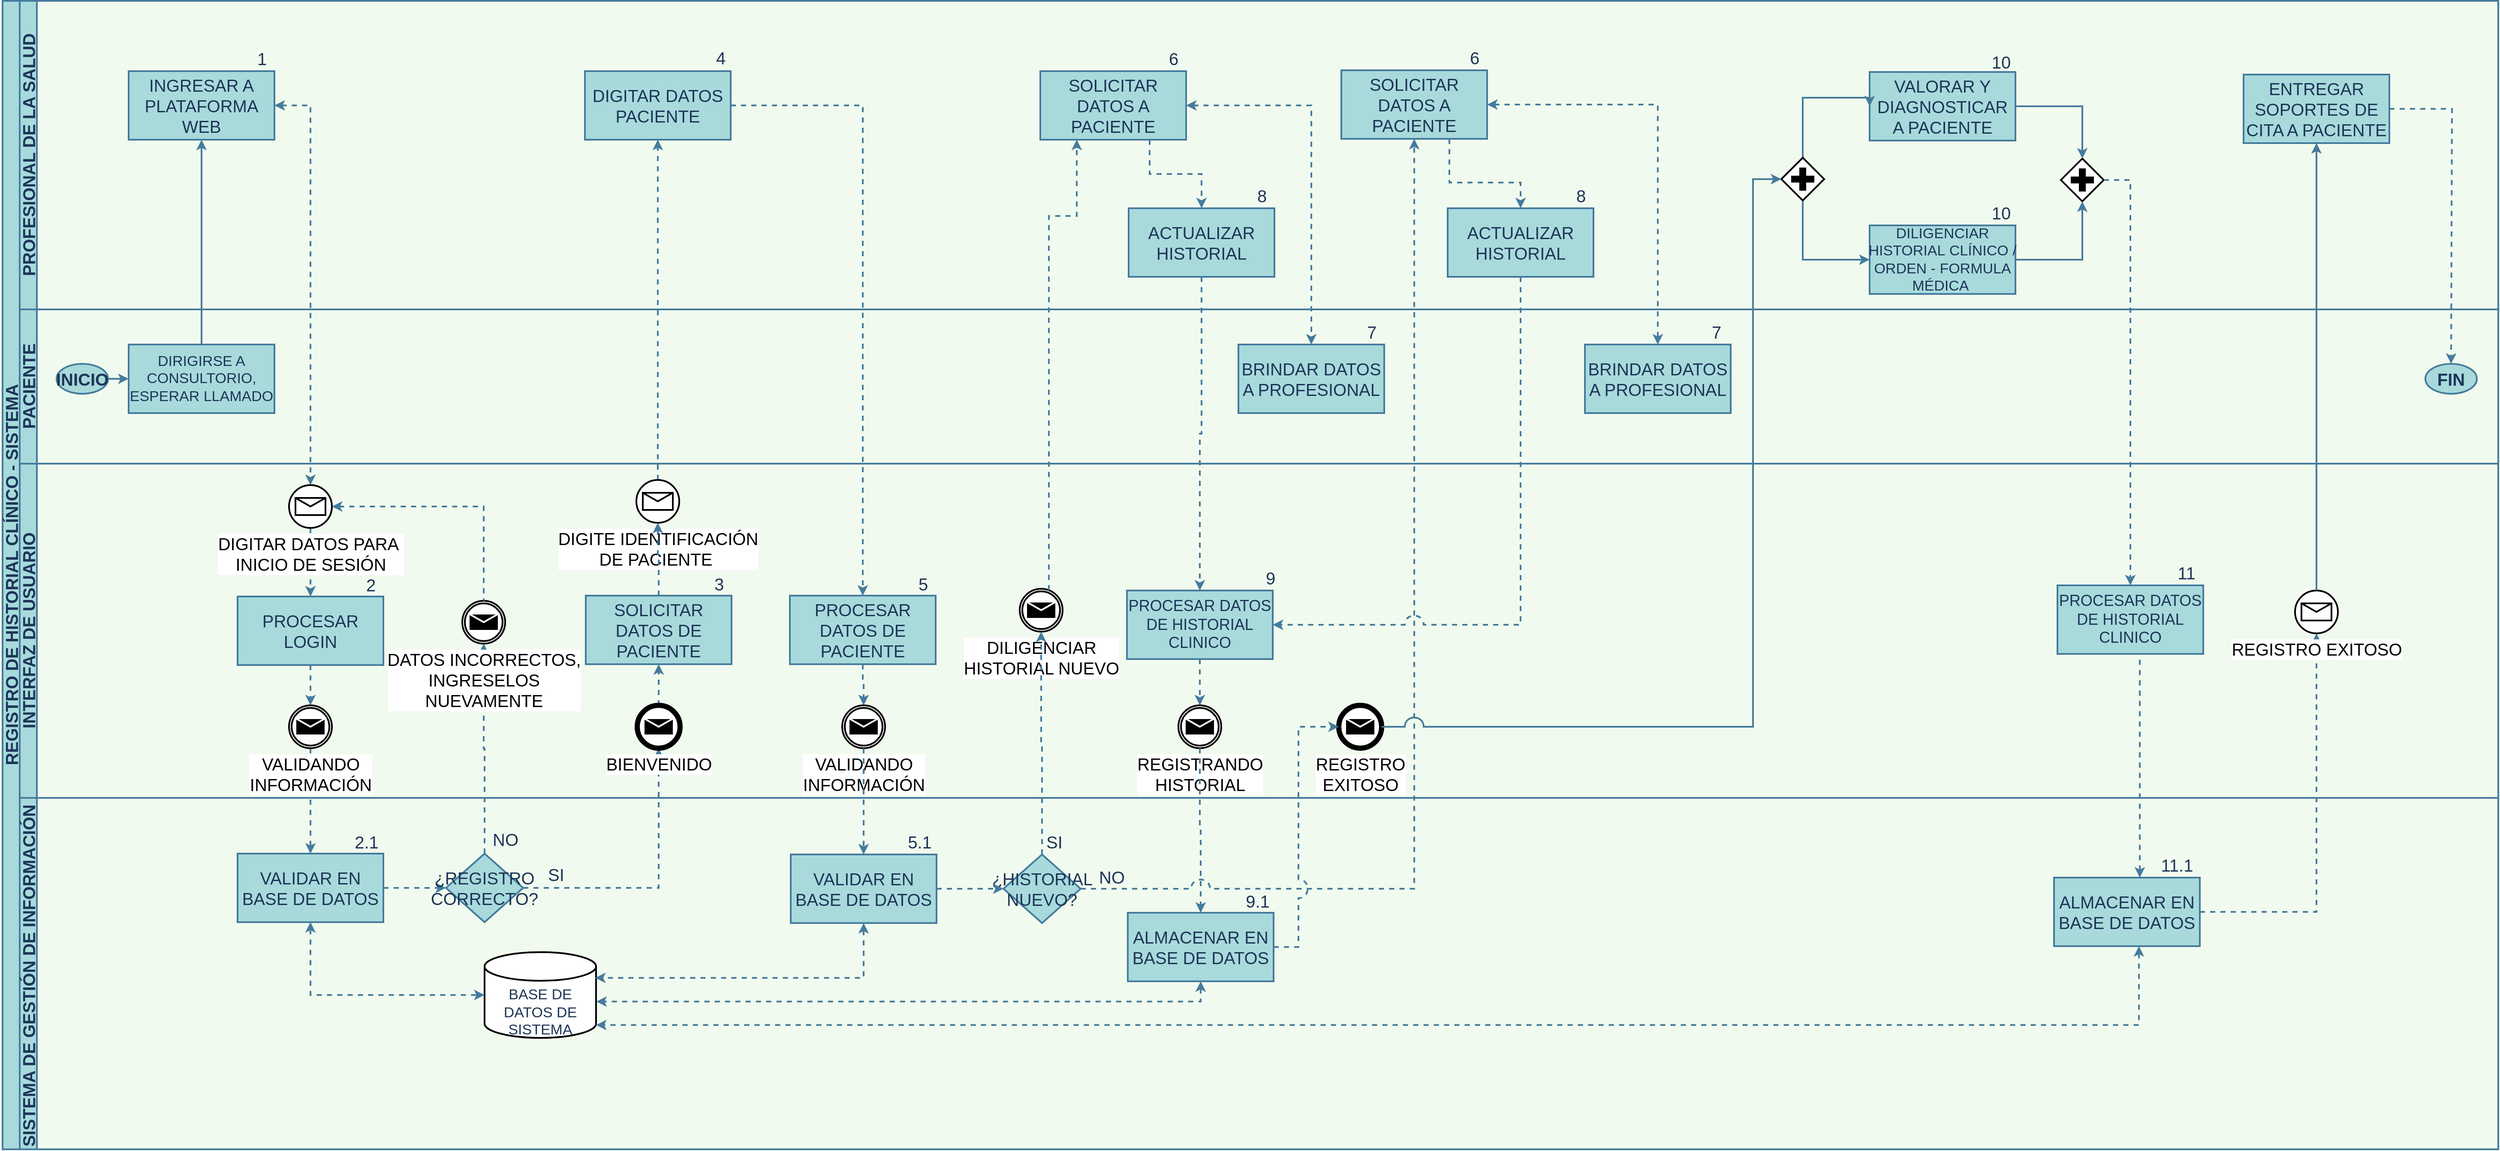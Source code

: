 <mxfile version="15.9.4" type="device"><diagram id="JYSoxw2AWvvSmy6L8tQY" name="Página-1"><mxGraphModel dx="4515" dy="1235" grid="1" gridSize="10" guides="1" tooltips="1" connect="1" arrows="1" fold="1" page="1" pageScale="1" pageWidth="2336" pageHeight="1654" background="#F1FAEE" math="0" shadow="0"><root><mxCell id="0"/><mxCell id="1" parent="0"/><mxCell id="0h0ZGXSgKMVgla4ImIc9-1" value="&lt;font style=&quot;vertical-align: inherit; font-size: 20px;&quot;&gt;&lt;font style=&quot;vertical-align: inherit; font-size: 20px;&quot;&gt;&lt;font style=&quot;vertical-align: inherit; font-size: 20px;&quot;&gt;&lt;font style=&quot;vertical-align: inherit; font-size: 20px;&quot;&gt;&lt;b style=&quot;font-size: 20px;&quot;&gt;&lt;font style=&quot;vertical-align: inherit; font-size: 20px;&quot;&gt;&lt;font style=&quot;vertical-align: inherit; font-size: 20px;&quot;&gt;&lt;font style=&quot;vertical-align: inherit; font-size: 20px;&quot;&gt;&lt;font style=&quot;vertical-align: inherit; font-size: 20px;&quot;&gt;&lt;font style=&quot;vertical-align: inherit; font-size: 20px;&quot;&gt;&lt;font style=&quot;vertical-align: inherit; font-size: 20px;&quot;&gt;&lt;font style=&quot;vertical-align: inherit; font-size: 20px;&quot;&gt;&lt;font style=&quot;vertical-align: inherit; font-size: 20px;&quot;&gt;&lt;font style=&quot;vertical-align: inherit; font-size: 20px;&quot;&gt;&lt;font style=&quot;vertical-align: inherit; font-size: 20px;&quot;&gt;&lt;font style=&quot;vertical-align: inherit; font-size: 20px;&quot;&gt;&lt;font style=&quot;vertical-align: inherit; font-size: 20px;&quot;&gt;&lt;font style=&quot;vertical-align: inherit; font-size: 20px;&quot;&gt;&lt;font style=&quot;vertical-align: inherit; font-size: 20px;&quot;&gt;REGISTRO DE HISTORIAL CLÍNICO - SISTEMA&lt;/font&gt;&lt;/font&gt;&lt;br style=&quot;font-size: 20px;&quot;&gt;&lt;/font&gt;&lt;/font&gt;&lt;/font&gt;&lt;/font&gt;&lt;/font&gt;&lt;/font&gt;&lt;/font&gt;&lt;/font&gt;&lt;/font&gt;&lt;/font&gt;&lt;/font&gt;&lt;/font&gt;&lt;/b&gt;&lt;/font&gt;&lt;/font&gt;&lt;/font&gt;&lt;/font&gt;" style="swimlane;html=1;childLayout=stackLayout;resizeParent=1;resizeParentMax=0;horizontal=0;startSize=20;horizontalStack=0;fillColor=#A8DADC;strokeColor=#457B9D;fontColor=#1D3557;rounded=0;fontSize=20;fontStyle=0;movable=1;resizable=1;rotatable=1;deletable=1;editable=1;connectable=1;strokeWidth=2;" parent="1" vertex="1"><mxGeometry x="119" y="227" width="2910" height="1340" as="geometry"/></mxCell><mxCell id="6_C3RgGMV8onaPQXF8D--33" value="&lt;font style=&quot;vertical-align: inherit; font-size: 20px;&quot;&gt;&lt;font style=&quot;vertical-align: inherit; font-size: 20px;&quot;&gt;&lt;font style=&quot;vertical-align: inherit; font-size: 20px;&quot;&gt;&lt;font style=&quot;vertical-align: inherit; font-size: 20px;&quot;&gt;&lt;font style=&quot;vertical-align: inherit; font-size: 20px;&quot;&gt;&lt;font style=&quot;vertical-align: inherit; font-size: 20px;&quot;&gt;PROFESIONAL DE LA SALUD&lt;/font&gt;&lt;/font&gt;&lt;/font&gt;&lt;/font&gt;&lt;/font&gt;&lt;/font&gt;" style="swimlane;html=1;startSize=20;horizontal=0;fillColor=#A8DADC;strokeColor=#457B9D;fontColor=#1D3557;rounded=0;fontSize=20;fontStyle=1;movable=1;resizable=1;rotatable=1;deletable=1;editable=1;connectable=1;strokeWidth=2;" parent="0h0ZGXSgKMVgla4ImIc9-1" vertex="1"><mxGeometry x="20" width="2890" height="360" as="geometry"/></mxCell><mxCell id="yGRc94hJCYV7UcVCG93I-88" value="VALORAR Y DIAGNOSTICAR A PACIENTE" style="rounded=0;whiteSpace=wrap;html=1;fontSize=20;fontColor=#1D3557;strokeColor=#457B9D;fillColor=#A8DADC;align=center;verticalAlign=middle;movable=1;resizable=1;rotatable=1;deletable=1;editable=1;connectable=1;strokeWidth=2;" parent="6_C3RgGMV8onaPQXF8D--33" vertex="1"><mxGeometry x="2157" y="83" width="170" height="80" as="geometry"/></mxCell><mxCell id="yGRc94hJCYV7UcVCG93I-92" style="edgeStyle=orthogonalEdgeStyle;rounded=0;jumpStyle=arc;jumpSize=22;orthogonalLoop=1;jettySize=auto;html=1;entryX=0;entryY=0.5;entryDx=0;entryDy=0;startArrow=none;startFill=0;endArrow=classic;endFill=1;strokeColor=#457B9D;fontSize=20;strokeWidth=2;" parent="6_C3RgGMV8onaPQXF8D--33" target="yGRc94hJCYV7UcVCG93I-88" edge="1"><mxGeometry relative="1" as="geometry"><Array as="points"><mxPoint x="2079" y="113"/></Array><mxPoint x="2079.0" y="184.0" as="sourcePoint"/></mxGeometry></mxCell><mxCell id="yGRc94hJCYV7UcVCG93I-89" value="" style="points=[[0.25,0.25,0],[0.5,0,0],[0.75,0.25,0],[1,0.5,0],[0.75,0.75,0],[0.5,1,0],[0.25,0.75,0],[0,0.5,0]];shape=mxgraph.bpmn.gateway2;html=1;verticalLabelPosition=bottom;labelBackgroundColor=#ffffff;verticalAlign=top;align=center;perimeter=rhombusPerimeter;outlineConnect=0;outline=none;symbol=none;gwType=parallel;fontSize=20;strokeWidth=2;" parent="6_C3RgGMV8onaPQXF8D--33" vertex="1"><mxGeometry x="2054" y="183" width="50" height="50" as="geometry"/></mxCell><mxCell id="dF04qxDhT-gApZoGv0Vg-26" value="ACTUALIZAR&lt;br style=&quot;font-size: 20px;&quot;&gt;HISTORIAL" style="rounded=0;whiteSpace=wrap;html=1;fontSize=20;fontColor=#1D3557;strokeColor=#457B9D;fillColor=#A8DADC;align=center;verticalAlign=middle;movable=1;resizable=1;rotatable=1;deletable=1;editable=1;connectable=1;strokeWidth=2;" parent="6_C3RgGMV8onaPQXF8D--33" vertex="1"><mxGeometry x="1665" y="242" width="170" height="80" as="geometry"/></mxCell><mxCell id="dF04qxDhT-gApZoGv0Vg-28" value="1" style="text;html=1;align=center;verticalAlign=middle;resizable=0;points=[];autosize=1;strokeColor=none;fillColor=none;fontColor=#1D3557;fontSize=20;strokeWidth=2;" parent="6_C3RgGMV8onaPQXF8D--33" vertex="1"><mxGeometry x="267" y="52" width="30" height="30" as="geometry"/></mxCell><mxCell id="dF04qxDhT-gApZoGv0Vg-32" value="4" style="text;html=1;align=center;verticalAlign=middle;resizable=0;points=[];autosize=1;strokeColor=none;fillColor=none;fontColor=#1D3557;fontSize=20;strokeWidth=2;" parent="6_C3RgGMV8onaPQXF8D--33" vertex="1"><mxGeometry x="802" y="51" width="30" height="30" as="geometry"/></mxCell><mxCell id="dF04qxDhT-gApZoGv0Vg-35" value="6" style="text;html=1;align=center;verticalAlign=middle;resizable=0;points=[];autosize=1;strokeColor=none;fillColor=none;fontColor=#1D3557;fontSize=20;strokeWidth=2;" parent="6_C3RgGMV8onaPQXF8D--33" vertex="1"><mxGeometry x="1681" y="51" width="30" height="30" as="geometry"/></mxCell><mxCell id="dF04qxDhT-gApZoGv0Vg-37" value="8" style="text;html=1;align=center;verticalAlign=middle;resizable=0;points=[];autosize=1;strokeColor=none;fillColor=none;fontColor=#1D3557;fontSize=20;strokeWidth=2;" parent="6_C3RgGMV8onaPQXF8D--33" vertex="1"><mxGeometry x="1805" y="212" width="30" height="30" as="geometry"/></mxCell><mxCell id="dF04qxDhT-gApZoGv0Vg-40" value="10" style="text;html=1;align=center;verticalAlign=middle;resizable=0;points=[];autosize=1;strokeColor=none;fillColor=none;fontColor=#1D3557;fontSize=20;strokeWidth=2;" parent="6_C3RgGMV8onaPQXF8D--33" vertex="1"><mxGeometry x="2290" y="56" width="40" height="30" as="geometry"/></mxCell><mxCell id="yGRc94hJCYV7UcVCG93I-91" value="&lt;font style=&quot;vertical-align: inherit; font-size: 17px;&quot;&gt;&lt;font style=&quot;vertical-align: inherit; font-size: 17px;&quot;&gt;&lt;font style=&quot;vertical-align: inherit; font-size: 17px;&quot;&gt;&lt;font style=&quot;vertical-align: inherit; font-size: 17px;&quot;&gt;&lt;font style=&quot;vertical-align: inherit; font-size: 17px;&quot;&gt;&lt;font style=&quot;vertical-align: inherit; font-size: 17px;&quot;&gt;&lt;font style=&quot;vertical-align: inherit; font-size: 17px;&quot;&gt;&lt;font style=&quot;vertical-align: inherit; font-size: 17px;&quot;&gt;&lt;font style=&quot;vertical-align: inherit; font-size: 17px;&quot;&gt;&lt;/font&gt;&lt;/font&gt;&lt;/font&gt;&lt;/font&gt;&lt;/font&gt;&lt;font style=&quot;vertical-align: inherit; font-size: 17px;&quot;&gt;&lt;font style=&quot;vertical-align: inherit; font-size: 17px;&quot;&gt;&lt;font style=&quot;vertical-align: inherit; font-size: 17px;&quot;&gt;&lt;font style=&quot;vertical-align: inherit; font-size: 17px;&quot;&gt;&lt;font style=&quot;vertical-align: inherit; font-size: 17px;&quot;&gt;&lt;font style=&quot;vertical-align: inherit; font-size: 17px;&quot;&gt;&lt;font style=&quot;vertical-align: inherit; font-size: 17px;&quot;&gt;&lt;font style=&quot;vertical-align: inherit; font-size: 17px;&quot;&gt;DILIGENCIAR HISTORIAL&amp;nbsp;CLÍNICO&amp;nbsp;&lt;/font&gt;&lt;/font&gt;&lt;/font&gt;&lt;/font&gt;&lt;/font&gt;&lt;/font&gt;&lt;/font&gt;&lt;/font&gt;&lt;font style=&quot;vertical-align: inherit; font-size: 17px;&quot;&gt;&lt;font style=&quot;vertical-align: inherit; font-size: 17px;&quot;&gt;&lt;font style=&quot;vertical-align: inherit; font-size: 17px;&quot;&gt;&lt;font style=&quot;vertical-align: inherit; font-size: 17px;&quot;&gt;&lt;font style=&quot;vertical-align: inherit; font-size: 17px;&quot;&gt;&lt;font style=&quot;vertical-align: inherit; font-size: 17px;&quot;&gt;&lt;font style=&quot;vertical-align: inherit; font-size: 17px;&quot;&gt;&lt;font style=&quot;vertical-align: inherit; font-size: 17px;&quot;&gt;/ ORDEN - FORMULA MÉDICA&amp;nbsp;&lt;/font&gt;&lt;/font&gt;&lt;/font&gt;&lt;/font&gt;&lt;/font&gt;&lt;/font&gt;&lt;/font&gt;&lt;/font&gt;&lt;/font&gt;&lt;/font&gt;&lt;/font&gt;&lt;/font&gt;" style="rounded=0;whiteSpace=wrap;html=1;fontSize=17;fontColor=#1D3557;strokeColor=#457B9D;fillColor=#A8DADC;align=center;verticalAlign=middle;movable=1;resizable=1;rotatable=1;deletable=1;editable=1;connectable=1;strokeWidth=2;" parent="6_C3RgGMV8onaPQXF8D--33" vertex="1"><mxGeometry x="2157" y="262" width="170" height="80" as="geometry"/></mxCell><mxCell id="yGRc94hJCYV7UcVCG93I-93" style="edgeStyle=orthogonalEdgeStyle;rounded=0;jumpStyle=arc;jumpSize=22;orthogonalLoop=1;jettySize=auto;html=1;entryX=0;entryY=0.5;entryDx=0;entryDy=0;startArrow=none;startFill=0;endArrow=classic;endFill=1;strokeColor=#457B9D;fontSize=20;strokeWidth=2;" parent="6_C3RgGMV8onaPQXF8D--33" target="yGRc94hJCYV7UcVCG93I-91" edge="1"><mxGeometry relative="1" as="geometry"><Array as="points"><mxPoint x="2079" y="302"/></Array><mxPoint x="2079.0" y="234.0" as="sourcePoint"/></mxGeometry></mxCell><mxCell id="dF04qxDhT-gApZoGv0Vg-46" value="10" style="text;html=1;align=center;verticalAlign=middle;resizable=0;points=[];autosize=1;strokeColor=none;fillColor=none;fontColor=#1D3557;fontSize=20;strokeWidth=2;" parent="6_C3RgGMV8onaPQXF8D--33" vertex="1"><mxGeometry x="2290" y="232" width="40" height="30" as="geometry"/></mxCell><mxCell id="yGRc94hJCYV7UcVCG93I-33" value="DIGITAR DATOS PACIENTE" style="rounded=0;whiteSpace=wrap;html=1;fontSize=20;fontColor=#1D3557;strokeColor=#457B9D;fillColor=#A8DADC;align=center;verticalAlign=middle;movable=1;resizable=1;rotatable=1;deletable=1;editable=1;connectable=1;strokeWidth=2;" parent="6_C3RgGMV8onaPQXF8D--33" vertex="1"><mxGeometry x="659" y="82" width="170" height="80" as="geometry"/></mxCell><mxCell id="yGRc94hJCYV7UcVCG93I-57" value="SOLICITAR DATOS A PACIENTE" style="rounded=0;whiteSpace=wrap;html=1;fontSize=20;fontColor=#1D3557;strokeColor=#457B9D;fillColor=#A8DADC;align=center;verticalAlign=middle;movable=1;resizable=1;rotatable=1;deletable=1;editable=1;connectable=1;strokeWidth=2;" parent="6_C3RgGMV8onaPQXF8D--33" vertex="1"><mxGeometry x="1541" y="81" width="170" height="80" as="geometry"/></mxCell><mxCell id="yGRc94hJCYV7UcVCG93I-94" value="" style="points=[[0.25,0.25,0],[0.5,0,0],[0.75,0.25,0],[1,0.5,0],[0.75,0.75,0],[0.5,1,0],[0.25,0.75,0],[0,0.5,0]];shape=mxgraph.bpmn.gateway2;html=1;verticalLabelPosition=bottom;labelBackgroundColor=#ffffff;verticalAlign=top;align=center;perimeter=rhombusPerimeter;outlineConnect=0;outline=none;symbol=none;gwType=parallel;fontSize=20;strokeWidth=2;" parent="6_C3RgGMV8onaPQXF8D--33" vertex="1"><mxGeometry x="2380" y="184" width="50" height="50" as="geometry"/></mxCell><mxCell id="yGRc94hJCYV7UcVCG93I-95" style="edgeStyle=orthogonalEdgeStyle;rounded=0;jumpStyle=arc;jumpSize=22;orthogonalLoop=1;jettySize=auto;html=1;entryX=0.5;entryY=0;entryDx=0;entryDy=0;entryPerimeter=0;startArrow=none;startFill=0;endArrow=classic;endFill=1;strokeColor=#457B9D;exitX=1;exitY=0.5;exitDx=0;exitDy=0;fontSize=20;strokeWidth=2;" parent="6_C3RgGMV8onaPQXF8D--33" source="yGRc94hJCYV7UcVCG93I-88" target="yGRc94hJCYV7UcVCG93I-94" edge="1"><mxGeometry relative="1" as="geometry"/></mxCell><mxCell id="yGRc94hJCYV7UcVCG93I-96" style="edgeStyle=orthogonalEdgeStyle;rounded=0;jumpStyle=arc;jumpSize=22;orthogonalLoop=1;jettySize=auto;html=1;entryX=0.5;entryY=1;entryDx=0;entryDy=0;entryPerimeter=0;startArrow=none;startFill=0;endArrow=classic;endFill=1;strokeColor=#457B9D;exitX=1;exitY=0.5;exitDx=0;exitDy=0;fontSize=20;strokeWidth=2;" parent="6_C3RgGMV8onaPQXF8D--33" source="yGRc94hJCYV7UcVCG93I-91" target="yGRc94hJCYV7UcVCG93I-94" edge="1"><mxGeometry relative="1" as="geometry"/></mxCell><mxCell id="LtD9q6KSTszCAynQU3Rv-13" style="edgeStyle=orthogonalEdgeStyle;rounded=0;orthogonalLoop=1;jettySize=auto;html=1;exitX=0.75;exitY=1;exitDx=0;exitDy=0;strokeColor=#457B9D;strokeWidth=2;dashed=1;fontSize=20;" parent="6_C3RgGMV8onaPQXF8D--33" source="LtD9q6KSTszCAynQU3Rv-8" target="LtD9q6KSTszCAynQU3Rv-12" edge="1"><mxGeometry relative="1" as="geometry"/></mxCell><mxCell id="LtD9q6KSTszCAynQU3Rv-8" value="SOLICITAR DATOS A PACIENTE" style="rounded=0;whiteSpace=wrap;html=1;fontSize=20;fontColor=#1D3557;strokeColor=#457B9D;fillColor=#A8DADC;align=center;verticalAlign=middle;movable=1;resizable=1;rotatable=1;deletable=1;editable=1;connectable=1;strokeWidth=2;" parent="6_C3RgGMV8onaPQXF8D--33" vertex="1"><mxGeometry x="1190" y="82" width="170" height="80" as="geometry"/></mxCell><mxCell id="LtD9q6KSTszCAynQU3Rv-12" value="ACTUALIZAR&lt;br style=&quot;font-size: 20px;&quot;&gt;HISTORIAL" style="rounded=0;whiteSpace=wrap;html=1;fontSize=20;fontColor=#1D3557;strokeColor=#457B9D;fillColor=#A8DADC;align=center;verticalAlign=middle;movable=1;resizable=1;rotatable=1;deletable=1;editable=1;connectable=1;strokeWidth=2;" parent="6_C3RgGMV8onaPQXF8D--33" vertex="1"><mxGeometry x="1293" y="242" width="170" height="80" as="geometry"/></mxCell><mxCell id="LtD9q6KSTszCAynQU3Rv-31" value="6" style="text;html=1;align=center;verticalAlign=middle;resizable=0;points=[];autosize=1;strokeColor=none;fillColor=none;fontColor=#1D3557;fontSize=20;strokeWidth=2;" parent="6_C3RgGMV8onaPQXF8D--33" vertex="1"><mxGeometry x="1330" y="52" width="30" height="30" as="geometry"/></mxCell><mxCell id="LtD9q6KSTszCAynQU3Rv-33" value="8" style="text;html=1;align=center;verticalAlign=middle;resizable=0;points=[];autosize=1;strokeColor=none;fillColor=none;fontColor=#1D3557;fontSize=20;strokeWidth=2;" parent="6_C3RgGMV8onaPQXF8D--33" vertex="1"><mxGeometry x="1433" y="212" width="30" height="30" as="geometry"/></mxCell><mxCell id="yGRc94hJCYV7UcVCG93I-70" style="edgeStyle=orthogonalEdgeStyle;rounded=0;orthogonalLoop=1;jettySize=auto;html=1;dashed=1;startArrow=none;startFill=0;endArrow=classic;endFill=1;strokeColor=#457B9D;strokeWidth=2;fontSize=20;entryX=0.5;entryY=0;entryDx=0;entryDy=0;" parent="6_C3RgGMV8onaPQXF8D--33" source="yGRc94hJCYV7UcVCG93I-57" target="dF04qxDhT-gApZoGv0Vg-26" edge="1"><mxGeometry relative="1" as="geometry"><Array as="points"><mxPoint x="1667" y="212"/><mxPoint x="1750" y="212"/></Array><mxPoint x="1765" y="242" as="targetPoint"/></mxGeometry></mxCell><mxCell id="yGRc94hJCYV7UcVCG93I-102" value="ENTREGAR SOPORTES DE CITA A PACIENTE" style="rounded=0;whiteSpace=wrap;html=1;fontSize=20;fontColor=#1D3557;strokeColor=#457B9D;fillColor=#A8DADC;align=center;verticalAlign=middle;movable=1;resizable=1;rotatable=1;deletable=1;editable=1;connectable=1;strokeWidth=2;" parent="6_C3RgGMV8onaPQXF8D--33" vertex="1"><mxGeometry x="2593" y="86" width="170" height="80" as="geometry"/></mxCell><mxCell id="yGRc94hJCYV7UcVCG93I-5" value="INGRESAR A PLATAFORMA WEB" style="rounded=0;whiteSpace=wrap;html=1;fontSize=20;fontColor=#1D3557;strokeColor=#457B9D;fillColor=#A8DADC;align=center;verticalAlign=middle;movable=1;resizable=1;rotatable=1;deletable=1;editable=1;connectable=1;strokeWidth=2;" parent="6_C3RgGMV8onaPQXF8D--33" vertex="1"><mxGeometry x="127" y="82" width="170" height="80" as="geometry"/></mxCell><mxCell id="dF04qxDhT-gApZoGv0Vg-23" style="edgeStyle=orthogonalEdgeStyle;rounded=0;jumpSize=3;orthogonalLoop=1;jettySize=auto;html=1;dashed=1;fontColor=#1D3557;startArrow=classic;startFill=1;strokeColor=#457B9D;strokeWidth=2;exitX=1;exitY=0.5;exitDx=0;exitDy=0;fontSize=20;entryX=0.5;entryY=0;entryDx=0;entryDy=0;" parent="0h0ZGXSgKMVgla4ImIc9-1" source="yGRc94hJCYV7UcVCG93I-57" target="yGRc94hJCYV7UcVCG93I-65" edge="1"><mxGeometry relative="1" as="geometry"><Array as="points"><mxPoint x="1930" y="121"/></Array><mxPoint x="1932" y="311" as="targetPoint"/></mxGeometry></mxCell><mxCell id="dF04qxDhT-gApZoGv0Vg-7" style="edgeStyle=orthogonalEdgeStyle;rounded=0;orthogonalLoop=1;jettySize=auto;html=1;startArrow=none;startFill=0;entryX=0.5;entryY=1;entryDx=0;entryDy=0;entryPerimeter=0;dashed=1;exitX=1;exitY=0.5;exitDx=0;exitDy=0;strokeColor=#457B9D;strokeWidth=2;fontSize=20;" parent="0h0ZGXSgKMVgla4ImIc9-1" source="yGRc94hJCYV7UcVCG93I-18" target="yGRc94hJCYV7UcVCG93I-29" edge="1"><mxGeometry relative="1" as="geometry"><mxPoint x="672.0" y="862" as="targetPoint"/><mxPoint x="552.0" y="1032" as="sourcePoint"/><Array as="points"><mxPoint x="765" y="1035"/></Array></mxGeometry></mxCell><mxCell id="dF04qxDhT-gApZoGv0Vg-56" style="edgeStyle=orthogonalEdgeStyle;rounded=0;jumpSize=3;orthogonalLoop=1;jettySize=auto;html=1;entryX=0.5;entryY=1;entryDx=0;entryDy=0;entryPerimeter=0;dashed=1;fontColor=#1D3557;startArrow=none;startFill=0;endArrow=classic;endFill=1;strokeColor=#457B9D;strokeWidth=2;fontSize=20;" parent="0h0ZGXSgKMVgla4ImIc9-1" source="dF04qxDhT-gApZoGv0Vg-24" target="yGRc94hJCYV7UcVCG93I-100" edge="1"><mxGeometry relative="1" as="geometry"/></mxCell><mxCell id="yGRc94hJCYV7UcVCG93I-7" style="edgeStyle=orthogonalEdgeStyle;rounded=0;orthogonalLoop=1;jettySize=auto;html=1;startArrow=classic;startFill=1;dashed=1;entryX=0.5;entryY=0;entryDx=0;entryDy=0;entryPerimeter=0;strokeColor=#457B9D;strokeWidth=2;fontSize=20;" parent="0h0ZGXSgKMVgla4ImIc9-1" source="yGRc94hJCYV7UcVCG93I-5" target="yGRc94hJCYV7UcVCG93I-8" edge="1"><mxGeometry relative="1" as="geometry"><mxPoint x="360" y="460" as="targetPoint"/></mxGeometry></mxCell><mxCell id="dF04qxDhT-gApZoGv0Vg-49" style="edgeStyle=orthogonalEdgeStyle;rounded=0;jumpSize=3;orthogonalLoop=1;jettySize=auto;html=1;dashed=1;fontColor=#1D3557;startArrow=none;startFill=0;strokeColor=#457B9D;strokeWidth=2;fontSize=20;" parent="0h0ZGXSgKMVgla4ImIc9-1" source="yGRc94hJCYV7UcVCG93I-11" target="yGRc94hJCYV7UcVCG93I-13" edge="1"><mxGeometry relative="1" as="geometry"/></mxCell><mxCell id="dF04qxDhT-gApZoGv0Vg-52" style="edgeStyle=orthogonalEdgeStyle;rounded=0;jumpSize=3;orthogonalLoop=1;jettySize=auto;html=1;dashed=1;fontColor=#1D3557;startArrow=none;startFill=0;strokeColor=#457B9D;strokeWidth=2;fontSize=20;" parent="0h0ZGXSgKMVgla4ImIc9-1" source="yGRc94hJCYV7UcVCG93I-18" target="yGRc94hJCYV7UcVCG93I-26" edge="1"><mxGeometry relative="1" as="geometry"/></mxCell><mxCell id="dF04qxDhT-gApZoGv0Vg-54" style="edgeStyle=orthogonalEdgeStyle;rounded=0;jumpSize=3;orthogonalLoop=1;jettySize=auto;html=1;entryX=0.5;entryY=1;entryDx=0;entryDy=0;dashed=1;fontColor=#1D3557;startArrow=none;startFill=0;strokeColor=#457B9D;strokeWidth=2;fontSize=20;" parent="0h0ZGXSgKMVgla4ImIc9-1" source="yGRc94hJCYV7UcVCG93I-34" target="yGRc94hJCYV7UcVCG93I-33" edge="1"><mxGeometry relative="1" as="geometry"/></mxCell><mxCell id="dF04qxDhT-gApZoGv0Vg-11" style="edgeStyle=orthogonalEdgeStyle;rounded=0;orthogonalLoop=1;jettySize=auto;html=1;entryX=0.5;entryY=0;entryDx=0;entryDy=0;dashed=1;startArrow=none;startFill=0;endArrow=classic;endFill=1;exitX=1;exitY=0.5;exitDx=0;exitDy=0;strokeColor=#457B9D;strokeWidth=2;fontSize=20;" parent="0h0ZGXSgKMVgla4ImIc9-1" source="yGRc94hJCYV7UcVCG93I-33" target="yGRc94hJCYV7UcVCG93I-38" edge="1"><mxGeometry relative="1" as="geometry"><mxPoint x="742.0" y="112" as="sourcePoint"/><mxPoint x="819.96" y="651.68" as="targetPoint"/></mxGeometry></mxCell><mxCell id="dF04qxDhT-gApZoGv0Vg-25" style="edgeStyle=orthogonalEdgeStyle;rounded=0;jumpSize=3;orthogonalLoop=1;jettySize=auto;html=1;dashed=1;fontColor=#1D3557;startArrow=classic;startFill=1;strokeColor=#457B9D;strokeWidth=2;endArrow=none;endFill=0;fontSize=20;entryX=0.5;entryY=1;entryDx=0;entryDy=0;" parent="0h0ZGXSgKMVgla4ImIc9-1" source="dF04qxDhT-gApZoGv0Vg-24" edge="1" target="dF04qxDhT-gApZoGv0Vg-43"><mxGeometry relative="1" as="geometry"><mxPoint x="2214" y="681" as="targetPoint"/><Array as="points"><mxPoint x="2492" y="762"/></Array></mxGeometry></mxCell><mxCell id="dF04qxDhT-gApZoGv0Vg-45" style="edgeStyle=orthogonalEdgeStyle;rounded=0;jumpSize=3;orthogonalLoop=1;jettySize=auto;html=1;dashed=1;fontColor=#1D3557;startArrow=none;startFill=0;strokeColor=#457B9D;strokeWidth=2;fontSize=20;exitX=1;exitY=0.5;exitDx=0;exitDy=0;exitPerimeter=0;" parent="0h0ZGXSgKMVgla4ImIc9-1" source="yGRc94hJCYV7UcVCG93I-94" target="dF04qxDhT-gApZoGv0Vg-43" edge="1"><mxGeometry relative="1" as="geometry"/></mxCell><mxCell id="0h0ZGXSgKMVgla4ImIc9-2" value="&lt;font style=&quot;vertical-align: inherit; font-size: 20px;&quot;&gt;&lt;font style=&quot;vertical-align: inherit; font-size: 20px;&quot;&gt;PACIENTE&lt;/font&gt;&lt;/font&gt;" style="swimlane;html=1;startSize=20;horizontal=0;fillColor=#A8DADC;strokeColor=#457B9D;fontColor=#1D3557;rounded=0;fontSize=20;movable=1;resizable=1;rotatable=1;deletable=1;editable=1;connectable=1;strokeWidth=2;" parent="0h0ZGXSgKMVgla4ImIc9-1" vertex="1"><mxGeometry x="20" y="360" width="2890" height="180" as="geometry"/></mxCell><mxCell id="jl_tPAr81o2BiVyRspy7-7" style="edgeStyle=orthogonalEdgeStyle;rounded=0;orthogonalLoop=1;jettySize=auto;html=1;exitX=1;exitY=0.5;exitDx=0;exitDy=0;entryX=0;entryY=0.5;entryDx=0;entryDy=0;fontSize=17;strokeColor=#457B9D;strokeWidth=2;" parent="0h0ZGXSgKMVgla4ImIc9-2" source="0h0ZGXSgKMVgla4ImIc9-41" target="yGRc94hJCYV7UcVCG93I-3" edge="1"><mxGeometry relative="1" as="geometry"/></mxCell><mxCell id="0h0ZGXSgKMVgla4ImIc9-41" value="INICIO" style="ellipse;whiteSpace=wrap;html=1;fontSize=20;fontColor=#1D3557;strokeColor=#457B9D;fillColor=#A8DADC;align=center;verticalAlign=middle;fontStyle=1;movable=1;resizable=1;rotatable=1;deletable=1;editable=1;connectable=1;strokeWidth=2;" parent="0h0ZGXSgKMVgla4ImIc9-2" vertex="1"><mxGeometry x="43" y="63.5" width="60" height="35" as="geometry"/></mxCell><mxCell id="yGRc94hJCYV7UcVCG93I-3" value="DIRIGIRSE A CONSULTORIO, ESPERAR LLAMADO" style="rounded=0;whiteSpace=wrap;html=1;fontSize=17;fontColor=#1D3557;strokeColor=#457B9D;fillColor=#A8DADC;align=center;verticalAlign=middle;movable=1;resizable=1;rotatable=1;deletable=1;editable=1;connectable=1;strokeWidth=2;" parent="0h0ZGXSgKMVgla4ImIc9-2" vertex="1"><mxGeometry x="127" y="41" width="170" height="80" as="geometry"/></mxCell><mxCell id="yGRc94hJCYV7UcVCG93I-65" value="BRINDAR DATOS A PROFESIONAL" style="rounded=0;whiteSpace=wrap;html=1;fontSize=20;fontColor=#1D3557;strokeColor=#457B9D;fillColor=#A8DADC;align=center;verticalAlign=middle;movable=1;resizable=1;rotatable=1;deletable=1;editable=1;connectable=1;strokeWidth=2;" parent="0h0ZGXSgKMVgla4ImIc9-2" vertex="1"><mxGeometry x="1825" y="41" width="170" height="80" as="geometry"/></mxCell><mxCell id="dF04qxDhT-gApZoGv0Vg-36" value="7" style="text;html=1;align=center;verticalAlign=middle;resizable=0;points=[];autosize=1;strokeColor=none;fillColor=none;fontColor=#1D3557;fontSize=20;strokeWidth=2;" parent="0h0ZGXSgKMVgla4ImIc9-2" vertex="1"><mxGeometry x="1963" y="11" width="30" height="30" as="geometry"/></mxCell><mxCell id="LtD9q6KSTszCAynQU3Rv-14" value="BRINDAR DATOS A PROFESIONAL" style="rounded=0;whiteSpace=wrap;html=1;fontSize=20;fontColor=#1D3557;strokeColor=#457B9D;fillColor=#A8DADC;align=center;verticalAlign=middle;movable=1;resizable=1;rotatable=1;deletable=1;editable=1;connectable=1;strokeWidth=2;" parent="0h0ZGXSgKMVgla4ImIc9-2" vertex="1"><mxGeometry x="1421" y="41" width="170" height="80" as="geometry"/></mxCell><mxCell id="LtD9q6KSTszCAynQU3Rv-32" value="7" style="text;html=1;align=center;verticalAlign=middle;resizable=0;points=[];autosize=1;strokeColor=none;fillColor=none;fontColor=#1D3557;fontSize=20;strokeWidth=2;" parent="0h0ZGXSgKMVgla4ImIc9-2" vertex="1"><mxGeometry x="1561" y="11" width="30" height="30" as="geometry"/></mxCell><mxCell id="yGRc94hJCYV7UcVCG93I-104" value="FIN" style="ellipse;whiteSpace=wrap;html=1;fontSize=20;fontColor=#1D3557;strokeColor=#457B9D;fillColor=#A8DADC;align=center;verticalAlign=middle;fontStyle=1;movable=1;resizable=1;rotatable=1;deletable=1;editable=1;connectable=1;strokeWidth=2;" parent="0h0ZGXSgKMVgla4ImIc9-2" vertex="1"><mxGeometry x="2805" y="63.5" width="60" height="35" as="geometry"/></mxCell><mxCell id="0h0ZGXSgKMVgla4ImIc9-3" value="&lt;font style=&quot;vertical-align: inherit; font-size: 20px;&quot;&gt;&lt;font style=&quot;vertical-align: inherit; font-size: 20px;&quot;&gt;&lt;font style=&quot;vertical-align: inherit; font-size: 20px;&quot;&gt;&lt;font style=&quot;vertical-align: inherit; font-size: 20px;&quot;&gt;INTERFAZ DE USUARIO&lt;/font&gt;&lt;/font&gt;&lt;/font&gt;&lt;/font&gt;" style="swimlane;html=1;startSize=20;horizontal=0;fillColor=#A8DADC;strokeColor=#457B9D;fontColor=#1D3557;rounded=0;fontSize=20;movable=1;resizable=1;rotatable=1;deletable=1;editable=1;connectable=1;strokeWidth=2;" parent="0h0ZGXSgKMVgla4ImIc9-1" vertex="1"><mxGeometry x="20" y="540" width="2890" height="390" as="geometry"/></mxCell><mxCell id="yGRc94hJCYV7UcVCG93I-10" style="edgeStyle=orthogonalEdgeStyle;rounded=0;orthogonalLoop=1;jettySize=auto;html=1;entryX=0.5;entryY=0;entryDx=0;entryDy=0;dashed=1;startArrow=none;startFill=0;strokeColor=#457B9D;strokeWidth=2;fontSize=20;" parent="0h0ZGXSgKMVgla4ImIc9-3" source="yGRc94hJCYV7UcVCG93I-8" target="yGRc94hJCYV7UcVCG93I-9" edge="1"><mxGeometry relative="1" as="geometry"/></mxCell><mxCell id="yGRc94hJCYV7UcVCG93I-8" value="DIGITAR DATOS PARA&amp;nbsp;&lt;br style=&quot;font-size: 20px;&quot;&gt;INICIO DE SESIÓN&lt;br style=&quot;font-size: 20px;&quot;&gt;" style="points=[[0.145,0.145,0],[0.5,0,0],[0.855,0.145,0],[1,0.5,0],[0.855,0.855,0],[0.5,1,0],[0.145,0.855,0],[0,0.5,0]];shape=mxgraph.bpmn.event;html=1;verticalLabelPosition=bottom;labelBackgroundColor=#ffffff;verticalAlign=top;align=center;perimeter=ellipsePerimeter;outlineConnect=0;aspect=fixed;outline=standard;symbol=message;fontSize=20;strokeWidth=2;" parent="0h0ZGXSgKMVgla4ImIc9-3" vertex="1"><mxGeometry x="314" y="25" width="50" height="50" as="geometry"/></mxCell><mxCell id="dF04qxDhT-gApZoGv0Vg-50" style="edgeStyle=orthogonalEdgeStyle;rounded=0;jumpSize=3;orthogonalLoop=1;jettySize=auto;html=1;dashed=1;fontColor=#1D3557;startArrow=none;startFill=0;strokeColor=#457B9D;strokeWidth=2;fontSize=20;" parent="0h0ZGXSgKMVgla4ImIc9-3" source="yGRc94hJCYV7UcVCG93I-9" target="yGRc94hJCYV7UcVCG93I-11" edge="1"><mxGeometry relative="1" as="geometry"/></mxCell><mxCell id="yGRc94hJCYV7UcVCG93I-9" value="PROCESAR LOGIN" style="rounded=0;whiteSpace=wrap;html=1;fontSize=20;fontColor=#1D3557;strokeColor=#457B9D;fillColor=#A8DADC;align=center;verticalAlign=middle;movable=1;resizable=1;rotatable=1;deletable=1;editable=1;connectable=1;strokeWidth=2;" parent="0h0ZGXSgKMVgla4ImIc9-3" vertex="1"><mxGeometry x="254" y="155" width="170" height="80" as="geometry"/></mxCell><mxCell id="yGRc94hJCYV7UcVCG93I-11" value="VALIDANDO &lt;br style=&quot;font-size: 20px;&quot;&gt;INFORMACIÓN" style="points=[[0.145,0.145,0],[0.5,0,0],[0.855,0.145,0],[1,0.5,0],[0.855,0.855,0],[0.5,1,0],[0.145,0.855,0],[0,0.5,0]];shape=mxgraph.bpmn.event;html=1;verticalLabelPosition=bottom;labelBackgroundColor=#ffffff;verticalAlign=top;align=center;perimeter=ellipsePerimeter;outlineConnect=0;aspect=fixed;outline=throwing;symbol=message;fontSize=20;strokeWidth=2;" parent="0h0ZGXSgKMVgla4ImIc9-3" vertex="1"><mxGeometry x="314" y="282" width="50" height="50" as="geometry"/></mxCell><mxCell id="yGRc94hJCYV7UcVCG93I-26" value="DATOS INCORRECTOS,&lt;br style=&quot;font-size: 20px&quot;&gt;INGRESELOS &lt;br style=&quot;font-size: 20px&quot;&gt;NUEVAMENTE" style="points=[[0.145,0.145,0],[0.5,0,0],[0.855,0.145,0],[1,0.5,0],[0.855,0.855,0],[0.5,1,0],[0.145,0.855,0],[0,0.5,0]];shape=mxgraph.bpmn.event;html=1;verticalLabelPosition=bottom;labelBackgroundColor=#ffffff;verticalAlign=top;align=center;perimeter=ellipsePerimeter;outlineConnect=0;aspect=fixed;outline=throwing;symbol=message;fontSize=20;strokeWidth=2;" parent="0h0ZGXSgKMVgla4ImIc9-3" vertex="1"><mxGeometry x="516" y="160" width="50" height="50" as="geometry"/></mxCell><mxCell id="dF04qxDhT-gApZoGv0Vg-53" style="edgeStyle=orthogonalEdgeStyle;rounded=0;jumpSize=3;orthogonalLoop=1;jettySize=auto;html=1;entryX=0.5;entryY=1;entryDx=0;entryDy=0;dashed=1;fontColor=#1D3557;startArrow=none;startFill=0;strokeColor=#457B9D;strokeWidth=2;fontSize=20;" parent="0h0ZGXSgKMVgla4ImIc9-3" source="yGRc94hJCYV7UcVCG93I-29" target="yGRc94hJCYV7UcVCG93I-60" edge="1"><mxGeometry relative="1" as="geometry"/></mxCell><mxCell id="yGRc94hJCYV7UcVCG93I-29" value="BIENVENIDO" style="points=[[0.145,0.145,0],[0.5,0,0],[0.855,0.145,0],[1,0.5,0],[0.855,0.855,0],[0.5,1,0],[0.145,0.855,0],[0,0.5,0]];shape=mxgraph.bpmn.event;html=1;verticalLabelPosition=bottom;labelBackgroundColor=#ffffff;verticalAlign=top;align=center;perimeter=ellipsePerimeter;outlineConnect=0;aspect=fixed;outline=end;symbol=message;fontSize=20;strokeWidth=2;" parent="0h0ZGXSgKMVgla4ImIc9-3" vertex="1"><mxGeometry x="720" y="282" width="50" height="50" as="geometry"/></mxCell><mxCell id="yGRc94hJCYV7UcVCG93I-34" value="DIGITE IDENTIFICACIÓN &lt;br style=&quot;font-size: 20px;&quot;&gt;DE PACIENTE&amp;nbsp;" style="points=[[0.145,0.145,0],[0.5,0,0],[0.855,0.145,0],[1,0.5,0],[0.855,0.855,0],[0.5,1,0],[0.145,0.855,0],[0,0.5,0]];shape=mxgraph.bpmn.event;html=1;verticalLabelPosition=bottom;labelBackgroundColor=#ffffff;verticalAlign=top;align=center;perimeter=ellipsePerimeter;outlineConnect=0;aspect=fixed;outline=standard;symbol=message;fontSize=20;strokeWidth=2;" parent="0h0ZGXSgKMVgla4ImIc9-3" vertex="1"><mxGeometry x="719" y="19" width="50" height="50" as="geometry"/></mxCell><mxCell id="yGRc94hJCYV7UcVCG93I-40" style="edgeStyle=orthogonalEdgeStyle;rounded=0;orthogonalLoop=1;jettySize=auto;html=1;entryX=0.5;entryY=0;entryDx=0;entryDy=0;entryPerimeter=0;dashed=1;startArrow=none;startFill=0;endArrow=classic;endFill=1;strokeColor=#457B9D;strokeWidth=2;fontSize=20;" parent="0h0ZGXSgKMVgla4ImIc9-3" source="yGRc94hJCYV7UcVCG93I-38" target="yGRc94hJCYV7UcVCG93I-39" edge="1"><mxGeometry relative="1" as="geometry"/></mxCell><mxCell id="yGRc94hJCYV7UcVCG93I-38" value="PROCESAR DATOS DE PACIENTE" style="rounded=0;whiteSpace=wrap;html=1;fontSize=20;fontColor=#1D3557;strokeColor=#457B9D;fillColor=#A8DADC;align=center;verticalAlign=middle;movable=1;resizable=1;rotatable=1;deletable=1;editable=1;connectable=1;strokeWidth=2;" parent="0h0ZGXSgKMVgla4ImIc9-3" vertex="1"><mxGeometry x="898" y="154" width="170" height="80" as="geometry"/></mxCell><mxCell id="yGRc94hJCYV7UcVCG93I-39" value="VALIDANDO &lt;br style=&quot;font-size: 20px;&quot;&gt;INFORMACIÓN" style="points=[[0.145,0.145,0],[0.5,0,0],[0.855,0.145,0],[1,0.5,0],[0.855,0.855,0],[0.5,1,0],[0.145,0.855,0],[0,0.5,0]];shape=mxgraph.bpmn.event;html=1;verticalLabelPosition=bottom;labelBackgroundColor=#ffffff;verticalAlign=top;align=center;perimeter=ellipsePerimeter;outlineConnect=0;aspect=fixed;outline=throwing;symbol=message;fontSize=20;strokeWidth=2;" parent="0h0ZGXSgKMVgla4ImIc9-3" vertex="1"><mxGeometry x="959" y="282" width="50" height="50" as="geometry"/></mxCell><mxCell id="dF04qxDhT-gApZoGv0Vg-55" style="edgeStyle=orthogonalEdgeStyle;rounded=0;jumpSize=3;orthogonalLoop=1;jettySize=auto;html=1;dashed=1;fontColor=#1D3557;startArrow=none;startFill=0;strokeColor=#457B9D;strokeWidth=2;fontSize=20;" parent="0h0ZGXSgKMVgla4ImIc9-3" source="yGRc94hJCYV7UcVCG93I-60" target="yGRc94hJCYV7UcVCG93I-34" edge="1"><mxGeometry relative="1" as="geometry"/></mxCell><mxCell id="yGRc94hJCYV7UcVCG93I-60" value="SOLICITAR DATOS DE PACIENTE" style="rounded=0;whiteSpace=wrap;html=1;fontSize=20;fontColor=#1D3557;strokeColor=#457B9D;fillColor=#A8DADC;align=center;verticalAlign=middle;movable=1;resizable=1;rotatable=1;deletable=1;editable=1;connectable=1;strokeWidth=2;" parent="0h0ZGXSgKMVgla4ImIc9-3" vertex="1"><mxGeometry x="660" y="154" width="170" height="80" as="geometry"/></mxCell><mxCell id="yGRc94hJCYV7UcVCG93I-100" value="REGISTRO EXITOSO" style="points=[[0.145,0.145,0],[0.5,0,0],[0.855,0.145,0],[1,0.5,0],[0.855,0.855,0],[0.5,1,0],[0.145,0.855,0],[0,0.5,0]];shape=mxgraph.bpmn.event;html=1;verticalLabelPosition=bottom;labelBackgroundColor=#ffffff;verticalAlign=top;align=center;perimeter=ellipsePerimeter;outlineConnect=0;aspect=fixed;outline=standard;symbol=message;fontSize=20;strokeWidth=2;" parent="0h0ZGXSgKMVgla4ImIc9-3" vertex="1"><mxGeometry x="2653" y="148" width="50" height="50" as="geometry"/></mxCell><mxCell id="dF04qxDhT-gApZoGv0Vg-29" value="2" style="text;html=1;align=center;verticalAlign=middle;resizable=0;points=[];autosize=1;strokeColor=none;fillColor=none;fontColor=#1D3557;fontSize=20;strokeWidth=2;" parent="0h0ZGXSgKMVgla4ImIc9-3" vertex="1"><mxGeometry x="394" y="126" width="30" height="30" as="geometry"/></mxCell><mxCell id="dF04qxDhT-gApZoGv0Vg-31" value="3" style="text;html=1;align=center;verticalAlign=middle;resizable=0;points=[];autosize=1;strokeColor=none;fillColor=none;fontColor=#1D3557;fontSize=20;strokeWidth=2;" parent="0h0ZGXSgKMVgla4ImIc9-3" vertex="1"><mxGeometry x="800" y="125" width="30" height="30" as="geometry"/></mxCell><mxCell id="dF04qxDhT-gApZoGv0Vg-33" value="5" style="text;html=1;align=center;verticalAlign=middle;resizable=0;points=[];autosize=1;strokeColor=none;fillColor=none;fontColor=#1D3557;fontSize=20;strokeWidth=2;" parent="0h0ZGXSgKMVgla4ImIc9-3" vertex="1"><mxGeometry x="1038" y="125" width="30" height="30" as="geometry"/></mxCell><mxCell id="dF04qxDhT-gApZoGv0Vg-43" value="PROCESAR DATOS DE HISTORIAL CLINICO" style="rounded=0;whiteSpace=wrap;html=1;fontSize=18;fontColor=#1D3557;strokeColor=#457B9D;fillColor=#A8DADC;align=center;verticalAlign=middle;movable=1;resizable=1;rotatable=1;deletable=1;editable=1;connectable=1;strokeWidth=2;" parent="0h0ZGXSgKMVgla4ImIc9-3" vertex="1"><mxGeometry x="2376" y="142" width="170" height="80" as="geometry"/></mxCell><mxCell id="dF04qxDhT-gApZoGv0Vg-47" value="11" style="text;html=1;align=center;verticalAlign=middle;resizable=0;points=[];autosize=1;strokeColor=none;fillColor=none;fontColor=#1D3557;fontSize=20;strokeWidth=2;" parent="0h0ZGXSgKMVgla4ImIc9-3" vertex="1"><mxGeometry x="2506" y="112" width="40" height="30" as="geometry"/></mxCell><mxCell id="dF04qxDhT-gApZoGv0Vg-1" style="edgeStyle=orthogonalEdgeStyle;rounded=0;orthogonalLoop=1;jettySize=auto;html=1;startArrow=classic;startFill=1;endArrow=none;endFill=0;dashed=1;exitX=1;exitY=0.5;exitDx=0;exitDy=0;exitPerimeter=0;strokeColor=#457B9D;strokeWidth=2;entryX=0.5;entryY=0;entryDx=0;entryDy=0;entryPerimeter=0;fontSize=20;" parent="0h0ZGXSgKMVgla4ImIc9-3" source="yGRc94hJCYV7UcVCG93I-8" target="yGRc94hJCYV7UcVCG93I-26" edge="1"><mxGeometry relative="1" as="geometry"><mxPoint x="364.0" y="90" as="sourcePoint"/><mxPoint x="504" y="123" as="targetPoint"/></mxGeometry></mxCell><mxCell id="LtD9q6KSTszCAynQU3Rv-4" value="DILIGENCIAR &lt;br style=&quot;font-size: 20px;&quot;&gt;HISTORIAL NUEVO" style="points=[[0.145,0.145,0],[0.5,0,0],[0.855,0.145,0],[1,0.5,0],[0.855,0.855,0],[0.5,1,0],[0.145,0.855,0],[0,0.5,0]];shape=mxgraph.bpmn.event;html=1;verticalLabelPosition=bottom;labelBackgroundColor=#ffffff;verticalAlign=top;align=center;perimeter=ellipsePerimeter;outlineConnect=0;aspect=fixed;outline=throwing;symbol=message;fontSize=20;strokeWidth=2;" parent="0h0ZGXSgKMVgla4ImIc9-3" vertex="1"><mxGeometry x="1166" y="146" width="50" height="50" as="geometry"/></mxCell><mxCell id="LtD9q6KSTszCAynQU3Rv-19" style="edgeStyle=orthogonalEdgeStyle;rounded=0;orthogonalLoop=1;jettySize=auto;html=1;exitX=0.5;exitY=1;exitDx=0;exitDy=0;dashed=1;startArrow=none;startFill=0;strokeColor=#457B9D;strokeWidth=2;fontSize=20;" parent="0h0ZGXSgKMVgla4ImIc9-3" source="LtD9q6KSTszCAynQU3Rv-16" target="LtD9q6KSTszCAynQU3Rv-18" edge="1"><mxGeometry relative="1" as="geometry"/></mxCell><mxCell id="LtD9q6KSTszCAynQU3Rv-16" value="PROCESAR DATOS DE HISTORIAL CLINICO" style="rounded=0;whiteSpace=wrap;html=1;fontSize=18;fontColor=#1D3557;strokeColor=#457B9D;fillColor=#A8DADC;align=center;verticalAlign=middle;movable=1;resizable=1;rotatable=1;deletable=1;editable=1;connectable=1;strokeWidth=2;" parent="0h0ZGXSgKMVgla4ImIc9-3" vertex="1"><mxGeometry x="1291" y="148" width="170" height="80" as="geometry"/></mxCell><mxCell id="LtD9q6KSTszCAynQU3Rv-18" value="&lt;span style=&quot;font-size: 20px;&quot;&gt;REGISTRANDO &lt;br style=&quot;font-size: 20px;&quot;&gt;HISTORIAL&lt;/span&gt;" style="points=[[0.145,0.145,0],[0.5,0,0],[0.855,0.145,0],[1,0.5,0],[0.855,0.855,0],[0.5,1,0],[0.145,0.855,0],[0,0.5,0]];shape=mxgraph.bpmn.event;html=1;verticalLabelPosition=bottom;labelBackgroundColor=#ffffff;verticalAlign=top;align=center;perimeter=ellipsePerimeter;outlineConnect=0;aspect=fixed;outline=throwing;symbol=message;fontSize=20;strokeWidth=2;" parent="0h0ZGXSgKMVgla4ImIc9-3" vertex="1"><mxGeometry x="1351" y="282" width="50" height="50" as="geometry"/></mxCell><mxCell id="LtD9q6KSTszCAynQU3Rv-21" value="REGISTRO &lt;br&gt;EXITOSO" style="points=[[0.145,0.145,0],[0.5,0,0],[0.855,0.145,0],[1,0.5,0],[0.855,0.855,0],[0.5,1,0],[0.145,0.855,0],[0,0.5,0]];shape=mxgraph.bpmn.event;html=1;verticalLabelPosition=bottom;labelBackgroundColor=#ffffff;verticalAlign=top;align=center;perimeter=ellipsePerimeter;outlineConnect=0;aspect=fixed;outline=end;symbol=message;fontSize=20;strokeWidth=2;" parent="0h0ZGXSgKMVgla4ImIc9-3" vertex="1"><mxGeometry x="1538" y="282" width="50" height="50" as="geometry"/></mxCell><mxCell id="LtD9q6KSTszCAynQU3Rv-34" value="9" style="text;html=1;align=center;verticalAlign=middle;resizable=0;points=[];autosize=1;strokeColor=none;fillColor=none;fontColor=#1D3557;fontSize=20;strokeWidth=2;" parent="0h0ZGXSgKMVgla4ImIc9-3" vertex="1"><mxGeometry x="1443" y="118" width="30" height="30" as="geometry"/></mxCell><mxCell id="H-PnVqlTLMaiITe_pR5x-7" value="&lt;font style=&quot;vertical-align: inherit; font-size: 20px;&quot;&gt;&lt;font style=&quot;vertical-align: inherit; font-size: 20px;&quot;&gt;&lt;font style=&quot;vertical-align: inherit; font-size: 20px;&quot;&gt;&lt;font style=&quot;vertical-align: inherit; font-size: 20px;&quot;&gt;&lt;font style=&quot;vertical-align: inherit; font-size: 20px;&quot;&gt;&lt;font style=&quot;vertical-align: inherit; font-size: 20px;&quot;&gt;&lt;font style=&quot;vertical-align: inherit; font-size: 20px;&quot;&gt;&lt;font style=&quot;vertical-align: inherit; font-size: 20px;&quot;&gt;SISTEMA DE GESTIÓN DE INFORMACIÓN&amp;nbsp;&lt;/font&gt;&lt;/font&gt;&lt;/font&gt;&lt;/font&gt;&lt;/font&gt;&lt;/font&gt;&lt;/font&gt;&lt;/font&gt;" style="swimlane;html=1;startSize=20;horizontal=0;fillColor=#A8DADC;strokeColor=#457B9D;fontColor=#1D3557;rounded=0;fontSize=20;fontStyle=1;movable=1;resizable=1;rotatable=1;deletable=1;editable=1;connectable=1;strokeWidth=2;" parent="0h0ZGXSgKMVgla4ImIc9-1" vertex="1"><mxGeometry x="20" y="930" width="2890" height="410" as="geometry"/></mxCell><mxCell id="H-PnVqlTLMaiITe_pR5x-116" value="&lt;span style=&quot;color: rgb(29 , 53 , 87) ; font-size: 17px&quot;&gt;&lt;br style=&quot;font-size: 17px&quot;&gt;&lt;br style=&quot;font-size: 17px&quot;&gt;BASE DE DATOS DE SISTEMA&lt;/span&gt;" style="strokeWidth=2;html=1;shape=mxgraph.flowchart.database;whiteSpace=wrap;movable=1;resizable=1;rotatable=1;deletable=1;editable=1;connectable=1;fontSize=17;" parent="H-PnVqlTLMaiITe_pR5x-7" vertex="1"><mxGeometry x="542" y="180" width="130" height="100" as="geometry"/></mxCell><mxCell id="yGRc94hJCYV7UcVCG93I-20" style="edgeStyle=orthogonalEdgeStyle;rounded=0;orthogonalLoop=1;jettySize=auto;html=1;dashed=1;startArrow=classic;startFill=1;strokeColor=#457B9D;strokeWidth=2;fontSize=20;exitX=0.5;exitY=1;exitDx=0;exitDy=0;" parent="H-PnVqlTLMaiITe_pR5x-7" source="yGRc94hJCYV7UcVCG93I-13" target="H-PnVqlTLMaiITe_pR5x-116" edge="1"><mxGeometry relative="1" as="geometry"><Array as="points"><mxPoint x="339" y="230"/></Array></mxGeometry></mxCell><mxCell id="yGRc94hJCYV7UcVCG93I-28" style="edgeStyle=orthogonalEdgeStyle;rounded=0;orthogonalLoop=1;jettySize=auto;html=1;entryX=0;entryY=0.5;entryDx=0;entryDy=0;startArrow=none;startFill=0;endArrow=classic;endFill=1;strokeColor=#457B9D;fontSize=20;strokeWidth=2;dashed=1;" parent="H-PnVqlTLMaiITe_pR5x-7" source="yGRc94hJCYV7UcVCG93I-13" target="yGRc94hJCYV7UcVCG93I-18" edge="1"><mxGeometry relative="1" as="geometry"/></mxCell><mxCell id="yGRc94hJCYV7UcVCG93I-13" value="VALIDAR EN BASE DE DATOS" style="rounded=0;whiteSpace=wrap;html=1;fontSize=20;fontColor=#1D3557;strokeColor=#457B9D;fillColor=#A8DADC;align=center;verticalAlign=middle;movable=1;resizable=1;rotatable=1;deletable=1;editable=1;connectable=1;strokeWidth=2;" parent="H-PnVqlTLMaiITe_pR5x-7" vertex="1"><mxGeometry x="254" y="65" width="170" height="80" as="geometry"/></mxCell><mxCell id="yGRc94hJCYV7UcVCG93I-18" value="¿REGISTRO CORRECTO?" style="rhombus;whiteSpace=wrap;html=1;fontSize=20;fontColor=#1D3557;strokeColor=#457B9D;fillColor=#A8DADC;align=center;verticalAlign=middle;movable=1;resizable=1;rotatable=1;deletable=1;editable=1;connectable=1;strokeWidth=2;" parent="H-PnVqlTLMaiITe_pR5x-7" vertex="1"><mxGeometry x="497" y="65" width="90" height="80" as="geometry"/></mxCell><mxCell id="yGRc94hJCYV7UcVCG93I-24" value="NO" style="text;html=1;align=center;verticalAlign=middle;resizable=1;points=[];autosize=1;strokeColor=none;fillColor=none;fontSize=20;fontColor=#1D3557;movable=1;rotatable=1;deletable=1;editable=1;connectable=1;strokeWidth=2;" parent="H-PnVqlTLMaiITe_pR5x-7" vertex="1"><mxGeometry x="541" y="33" width="50" height="30" as="geometry"/></mxCell><mxCell id="yGRc94hJCYV7UcVCG93I-25" value="SI" style="text;html=1;align=center;verticalAlign=middle;resizable=1;points=[];autosize=1;strokeColor=none;fillColor=none;fontSize=20;fontColor=#1D3557;movable=1;rotatable=1;deletable=1;editable=1;connectable=1;strokeWidth=2;" parent="H-PnVqlTLMaiITe_pR5x-7" vertex="1"><mxGeometry x="610" y="74" width="30" height="30" as="geometry"/></mxCell><mxCell id="dF04qxDhT-gApZoGv0Vg-24" value="ALMACENAR EN BASE DE DATOS" style="rounded=0;whiteSpace=wrap;html=1;fontSize=20;fontColor=#1D3557;strokeColor=#457B9D;fillColor=#A8DADC;align=center;verticalAlign=middle;movable=1;resizable=1;rotatable=1;deletable=1;editable=1;connectable=1;strokeWidth=2;" parent="H-PnVqlTLMaiITe_pR5x-7" vertex="1"><mxGeometry x="2372" y="93" width="170" height="80" as="geometry"/></mxCell><mxCell id="yGRc94hJCYV7UcVCG93I-97" style="edgeStyle=orthogonalEdgeStyle;rounded=0;jumpStyle=arc;jumpSize=22;orthogonalLoop=1;jettySize=auto;html=1;entryX=1;entryY=0.85;entryDx=0;entryDy=0;entryPerimeter=0;startArrow=classic;startFill=1;endArrow=classic;endFill=1;dashed=1;strokeColor=#457B9D;strokeWidth=2;fontSize=20;" parent="H-PnVqlTLMaiITe_pR5x-7" source="dF04qxDhT-gApZoGv0Vg-24" target="H-PnVqlTLMaiITe_pR5x-116" edge="1"><mxGeometry relative="1" as="geometry"><Array as="points"><mxPoint x="2471" y="265"/></Array><mxPoint x="1681" y="203" as="sourcePoint"/></mxGeometry></mxCell><mxCell id="dF04qxDhT-gApZoGv0Vg-30" value="2.1" style="text;html=1;align=center;verticalAlign=middle;resizable=0;points=[];autosize=1;strokeColor=none;fillColor=none;fontColor=#1D3557;fontSize=20;strokeWidth=2;" parent="H-PnVqlTLMaiITe_pR5x-7" vertex="1"><mxGeometry x="384" y="36" width="40" height="30" as="geometry"/></mxCell><mxCell id="dF04qxDhT-gApZoGv0Vg-34" value="5.1" style="text;html=1;align=center;verticalAlign=middle;resizable=0;points=[];autosize=1;strokeColor=none;fillColor=none;fontColor=#1D3557;fontSize=20;strokeWidth=2;" parent="H-PnVqlTLMaiITe_pR5x-7" vertex="1"><mxGeometry x="1029" y="36" width="40" height="30" as="geometry"/></mxCell><mxCell id="dF04qxDhT-gApZoGv0Vg-39" value="9.1" style="text;html=1;align=center;verticalAlign=middle;resizable=0;points=[];autosize=1;strokeColor=none;fillColor=none;fontColor=#1D3557;fontSize=20;strokeWidth=2;" parent="H-PnVqlTLMaiITe_pR5x-7" vertex="1"><mxGeometry x="1423" y="105" width="40" height="30" as="geometry"/></mxCell><mxCell id="dF04qxDhT-gApZoGv0Vg-48" value="11.1" style="text;html=1;align=center;verticalAlign=middle;resizable=0;points=[];autosize=1;strokeColor=none;fillColor=none;fontColor=#1D3557;fontSize=20;strokeWidth=2;" parent="H-PnVqlTLMaiITe_pR5x-7" vertex="1"><mxGeometry x="2490" y="63" width="50" height="30" as="geometry"/></mxCell><mxCell id="LtD9q6KSTszCAynQU3Rv-1" value="¿HISTORIAL NUEVO?" style="rhombus;whiteSpace=wrap;html=1;fontSize=20;fontColor=#1D3557;strokeColor=#457B9D;fillColor=#A8DADC;align=center;verticalAlign=middle;movable=1;resizable=1;rotatable=1;deletable=1;editable=1;connectable=1;strokeWidth=2;" parent="H-PnVqlTLMaiITe_pR5x-7" vertex="1"><mxGeometry x="1147" y="66" width="90" height="80" as="geometry"/></mxCell><mxCell id="LtD9q6KSTszCAynQU3Rv-7" value="NO" style="text;html=1;align=center;verticalAlign=middle;resizable=0;points=[];autosize=1;strokeColor=none;fillColor=none;fontColor=#1D3557;fontSize=20;strokeWidth=2;" parent="H-PnVqlTLMaiITe_pR5x-7" vertex="1"><mxGeometry x="1248" y="77" width="50" height="30" as="geometry"/></mxCell><mxCell id="LtD9q6KSTszCAynQU3Rv-6" value="SI" style="text;html=1;align=center;verticalAlign=middle;resizable=0;points=[];autosize=1;strokeColor=none;fillColor=none;fontColor=#1D3557;fontSize=20;strokeWidth=2;" parent="H-PnVqlTLMaiITe_pR5x-7" vertex="1"><mxGeometry x="1191" y="36" width="30" height="30" as="geometry"/></mxCell><mxCell id="LtD9q6KSTszCAynQU3Rv-29" style="edgeStyle=orthogonalEdgeStyle;rounded=0;orthogonalLoop=1;jettySize=auto;html=1;exitX=0.5;exitY=1;exitDx=0;exitDy=0;entryX=1.002;entryY=0.576;entryDx=0;entryDy=0;entryPerimeter=0;dashed=1;startArrow=classic;startFill=1;strokeColor=#457B9D;strokeWidth=2;fontSize=20;" parent="H-PnVqlTLMaiITe_pR5x-7" source="LtD9q6KSTszCAynQU3Rv-26" target="H-PnVqlTLMaiITe_pR5x-116" edge="1"><mxGeometry relative="1" as="geometry"/></mxCell><mxCell id="LtD9q6KSTszCAynQU3Rv-26" value="ALMACENAR EN BASE DE DATOS" style="rounded=0;whiteSpace=wrap;html=1;fontSize=20;fontColor=#1D3557;strokeColor=#457B9D;fillColor=#A8DADC;align=center;verticalAlign=middle;movable=1;resizable=1;rotatable=1;deletable=1;editable=1;connectable=1;strokeWidth=2;" parent="H-PnVqlTLMaiITe_pR5x-7" vertex="1"><mxGeometry x="1292" y="134" width="170" height="80" as="geometry"/></mxCell><mxCell id="jl_tPAr81o2BiVyRspy7-5" value="" style="edgeStyle=orthogonalEdgeStyle;rounded=0;orthogonalLoop=1;jettySize=auto;html=1;fontSize=18;strokeColor=#457B9D;strokeWidth=2;dashed=1;" parent="H-PnVqlTLMaiITe_pR5x-7" source="yGRc94hJCYV7UcVCG93I-43" target="LtD9q6KSTszCAynQU3Rv-1" edge="1"><mxGeometry relative="1" as="geometry"/></mxCell><mxCell id="yGRc94hJCYV7UcVCG93I-43" value="VALIDAR EN BASE DE DATOS" style="rounded=0;whiteSpace=wrap;html=1;fontSize=20;fontColor=#1D3557;strokeColor=#457B9D;fillColor=#A8DADC;align=center;verticalAlign=middle;movable=1;resizable=1;rotatable=1;deletable=1;editable=1;connectable=1;strokeWidth=2;" parent="H-PnVqlTLMaiITe_pR5x-7" vertex="1"><mxGeometry x="899" y="66" width="170" height="80" as="geometry"/></mxCell><mxCell id="yGRc94hJCYV7UcVCG93I-45" style="edgeStyle=orthogonalEdgeStyle;rounded=0;orthogonalLoop=1;jettySize=auto;html=1;entryX=0.992;entryY=0.3;entryDx=0;entryDy=0;entryPerimeter=0;dashed=1;startArrow=classic;startFill=1;endArrow=classic;endFill=1;strokeColor=#457B9D;strokeWidth=2;fontSize=20;exitX=0.5;exitY=1;exitDx=0;exitDy=0;" parent="H-PnVqlTLMaiITe_pR5x-7" source="yGRc94hJCYV7UcVCG93I-43" target="H-PnVqlTLMaiITe_pR5x-116" edge="1"><mxGeometry relative="1" as="geometry"><Array as="points"><mxPoint x="984" y="210"/></Array></mxGeometry></mxCell><mxCell id="LtD9q6KSTszCAynQU3Rv-5" style="edgeStyle=orthogonalEdgeStyle;rounded=0;orthogonalLoop=1;jettySize=auto;html=1;entryX=0.5;entryY=1;entryDx=0;entryDy=0;entryPerimeter=0;strokeColor=#457B9D;dashed=1;strokeWidth=2;fontSize=20;" parent="0h0ZGXSgKMVgla4ImIc9-1" source="LtD9q6KSTszCAynQU3Rv-1" target="LtD9q6KSTszCAynQU3Rv-4" edge="1"><mxGeometry relative="1" as="geometry"/></mxCell><mxCell id="LtD9q6KSTszCAynQU3Rv-9" style="edgeStyle=orthogonalEdgeStyle;rounded=0;orthogonalLoop=1;jettySize=auto;html=1;entryX=0.25;entryY=1;entryDx=0;entryDy=0;strokeColor=#457B9D;dashed=1;strokeWidth=2;fontSize=20;" parent="0h0ZGXSgKMVgla4ImIc9-1" source="LtD9q6KSTszCAynQU3Rv-4" target="LtD9q6KSTszCAynQU3Rv-8" edge="1"><mxGeometry relative="1" as="geometry"><Array as="points"><mxPoint x="1220" y="251"/><mxPoint x="1253" y="251"/></Array></mxGeometry></mxCell><mxCell id="LtD9q6KSTszCAynQU3Rv-15" style="edgeStyle=orthogonalEdgeStyle;rounded=0;orthogonalLoop=1;jettySize=auto;html=1;exitX=1;exitY=0.5;exitDx=0;exitDy=0;entryX=0.5;entryY=0;entryDx=0;entryDy=0;dashed=1;strokeColor=#457B9D;strokeWidth=2;startArrow=classic;startFill=1;fontSize=20;" parent="0h0ZGXSgKMVgla4ImIc9-1" source="LtD9q6KSTszCAynQU3Rv-8" target="LtD9q6KSTszCAynQU3Rv-14" edge="1"><mxGeometry relative="1" as="geometry"/></mxCell><mxCell id="LtD9q6KSTszCAynQU3Rv-17" style="edgeStyle=orthogonalEdgeStyle;rounded=0;orthogonalLoop=1;jettySize=auto;html=1;entryX=0.5;entryY=0;entryDx=0;entryDy=0;dashed=1;startArrow=none;startFill=0;strokeColor=#457B9D;strokeWidth=2;fontSize=20;" parent="0h0ZGXSgKMVgla4ImIc9-1" source="LtD9q6KSTszCAynQU3Rv-12" target="LtD9q6KSTszCAynQU3Rv-16" edge="1"><mxGeometry relative="1" as="geometry"/></mxCell><mxCell id="LtD9q6KSTszCAynQU3Rv-28" style="edgeStyle=orthogonalEdgeStyle;rounded=0;orthogonalLoop=1;jettySize=auto;html=1;exitX=0.5;exitY=1;exitDx=0;exitDy=0;exitPerimeter=0;dashed=1;startArrow=none;startFill=0;strokeColor=#457B9D;strokeWidth=2;fontSize=20;" parent="0h0ZGXSgKMVgla4ImIc9-1" source="LtD9q6KSTszCAynQU3Rv-18" target="LtD9q6KSTszCAynQU3Rv-26" edge="1"><mxGeometry relative="1" as="geometry"/></mxCell><mxCell id="LtD9q6KSTszCAynQU3Rv-22" style="edgeStyle=orthogonalEdgeStyle;rounded=0;orthogonalLoop=1;jettySize=auto;html=1;dashed=1;startArrow=none;startFill=0;strokeColor=#457B9D;strokeWidth=2;jumpStyle=arc;jumpSize=20;entryX=0.5;entryY=1;entryDx=0;entryDy=0;fontSize=20;" parent="0h0ZGXSgKMVgla4ImIc9-1" source="LtD9q6KSTszCAynQU3Rv-1" target="yGRc94hJCYV7UcVCG93I-57" edge="1"><mxGeometry relative="1" as="geometry"><mxPoint x="1712" y="966" as="targetPoint"/></mxGeometry></mxCell><mxCell id="LtD9q6KSTszCAynQU3Rv-30" style="edgeStyle=orthogonalEdgeStyle;rounded=0;jumpStyle=arc;jumpSize=20;orthogonalLoop=1;jettySize=auto;html=1;exitX=0.5;exitY=1;exitDx=0;exitDy=0;entryX=1;entryY=0.5;entryDx=0;entryDy=0;dashed=1;startArrow=none;startFill=0;strokeColor=#457B9D;strokeWidth=2;fontSize=20;" parent="0h0ZGXSgKMVgla4ImIc9-1" source="dF04qxDhT-gApZoGv0Vg-26" target="LtD9q6KSTszCAynQU3Rv-16" edge="1"><mxGeometry relative="1" as="geometry"/></mxCell><mxCell id="LtD9q6KSTszCAynQU3Rv-35" style="edgeStyle=orthogonalEdgeStyle;rounded=0;jumpStyle=arc;jumpSize=20;orthogonalLoop=1;jettySize=auto;html=1;exitX=1;exitY=0.5;exitDx=0;exitDy=0;exitPerimeter=0;entryX=0;entryY=0.5;entryDx=0;entryDy=0;entryPerimeter=0;startArrow=none;startFill=0;strokeColor=#457B9D;strokeWidth=2;fontSize=20;" parent="0h0ZGXSgKMVgla4ImIc9-1" source="LtD9q6KSTszCAynQU3Rv-21" target="yGRc94hJCYV7UcVCG93I-89" edge="1"><mxGeometry relative="1" as="geometry"><Array as="points"><mxPoint x="2041" y="847"/><mxPoint x="2041" y="208"/></Array></mxGeometry></mxCell><mxCell id="yGRc94hJCYV7UcVCG93I-103" style="edgeStyle=orthogonalEdgeStyle;rounded=0;jumpStyle=arc;jumpSize=22;orthogonalLoop=1;jettySize=auto;html=1;entryX=0.5;entryY=1;entryDx=0;entryDy=0;startArrow=none;startFill=0;endArrow=classic;endFill=1;strokeColor=#457B9D;fontSize=20;strokeWidth=2;" parent="0h0ZGXSgKMVgla4ImIc9-1" source="yGRc94hJCYV7UcVCG93I-100" target="yGRc94hJCYV7UcVCG93I-102" edge="1"><mxGeometry relative="1" as="geometry"/></mxCell><mxCell id="dF04qxDhT-gApZoGv0Vg-51" style="edgeStyle=orthogonalEdgeStyle;rounded=0;jumpSize=3;orthogonalLoop=1;jettySize=auto;html=1;entryX=0.5;entryY=0;entryDx=0;entryDy=0;dashed=1;fontColor=#1D3557;startArrow=none;startFill=0;strokeColor=#457B9D;strokeWidth=2;fontSize=20;" parent="0h0ZGXSgKMVgla4ImIc9-1" source="yGRc94hJCYV7UcVCG93I-39" target="yGRc94hJCYV7UcVCG93I-43" edge="1"><mxGeometry relative="1" as="geometry"/></mxCell><mxCell id="yGRc94hJCYV7UcVCG93I-6" style="edgeStyle=orthogonalEdgeStyle;rounded=0;orthogonalLoop=1;jettySize=auto;html=1;entryX=0.5;entryY=1;entryDx=0;entryDy=0;startArrow=none;startFill=0;strokeColor=#457B9D;fontSize=20;strokeWidth=2;" parent="0h0ZGXSgKMVgla4ImIc9-1" source="yGRc94hJCYV7UcVCG93I-3" target="yGRc94hJCYV7UcVCG93I-5" edge="1"><mxGeometry relative="1" as="geometry"/></mxCell><mxCell id="yGRc94hJCYV7UcVCG93I-105" style="edgeStyle=orthogonalEdgeStyle;rounded=0;jumpStyle=arc;jumpSize=22;orthogonalLoop=1;jettySize=auto;html=1;dashed=1;startArrow=none;startFill=0;endArrow=classic;endFill=1;strokeColor=#457B9D;strokeWidth=2;fontSize=20;entryX=0.5;entryY=0;entryDx=0;entryDy=0;exitX=1;exitY=0.5;exitDx=0;exitDy=0;" parent="0h0ZGXSgKMVgla4ImIc9-1" source="yGRc94hJCYV7UcVCG93I-102" target="yGRc94hJCYV7UcVCG93I-104" edge="1"><mxGeometry relative="1" as="geometry"><Array as="points"><mxPoint x="2856" y="126"/><mxPoint x="2856" y="311"/><mxPoint x="2855" y="311"/></Array><mxPoint x="2832" y="271" as="targetPoint"/></mxGeometry></mxCell><mxCell id="LtD9q6KSTszCAynQU3Rv-23" style="edgeStyle=orthogonalEdgeStyle;rounded=0;orthogonalLoop=1;jettySize=auto;html=1;exitX=1;exitY=0.5;exitDx=0;exitDy=0;entryX=0;entryY=0.5;entryDx=0;entryDy=0;entryPerimeter=0;dashed=1;startArrow=none;startFill=0;strokeColor=#457B9D;strokeWidth=2;fontSize=20;jumpStyle=arc;jumpSize=20;" parent="0h0ZGXSgKMVgla4ImIc9-1" source="LtD9q6KSTszCAynQU3Rv-26" target="LtD9q6KSTszCAynQU3Rv-21" edge="1"><mxGeometry relative="1" as="geometry"><Array as="points"><mxPoint x="1511" y="1104"/><mxPoint x="1511" y="847"/></Array></mxGeometry></mxCell></root></mxGraphModel></diagram></mxfile>